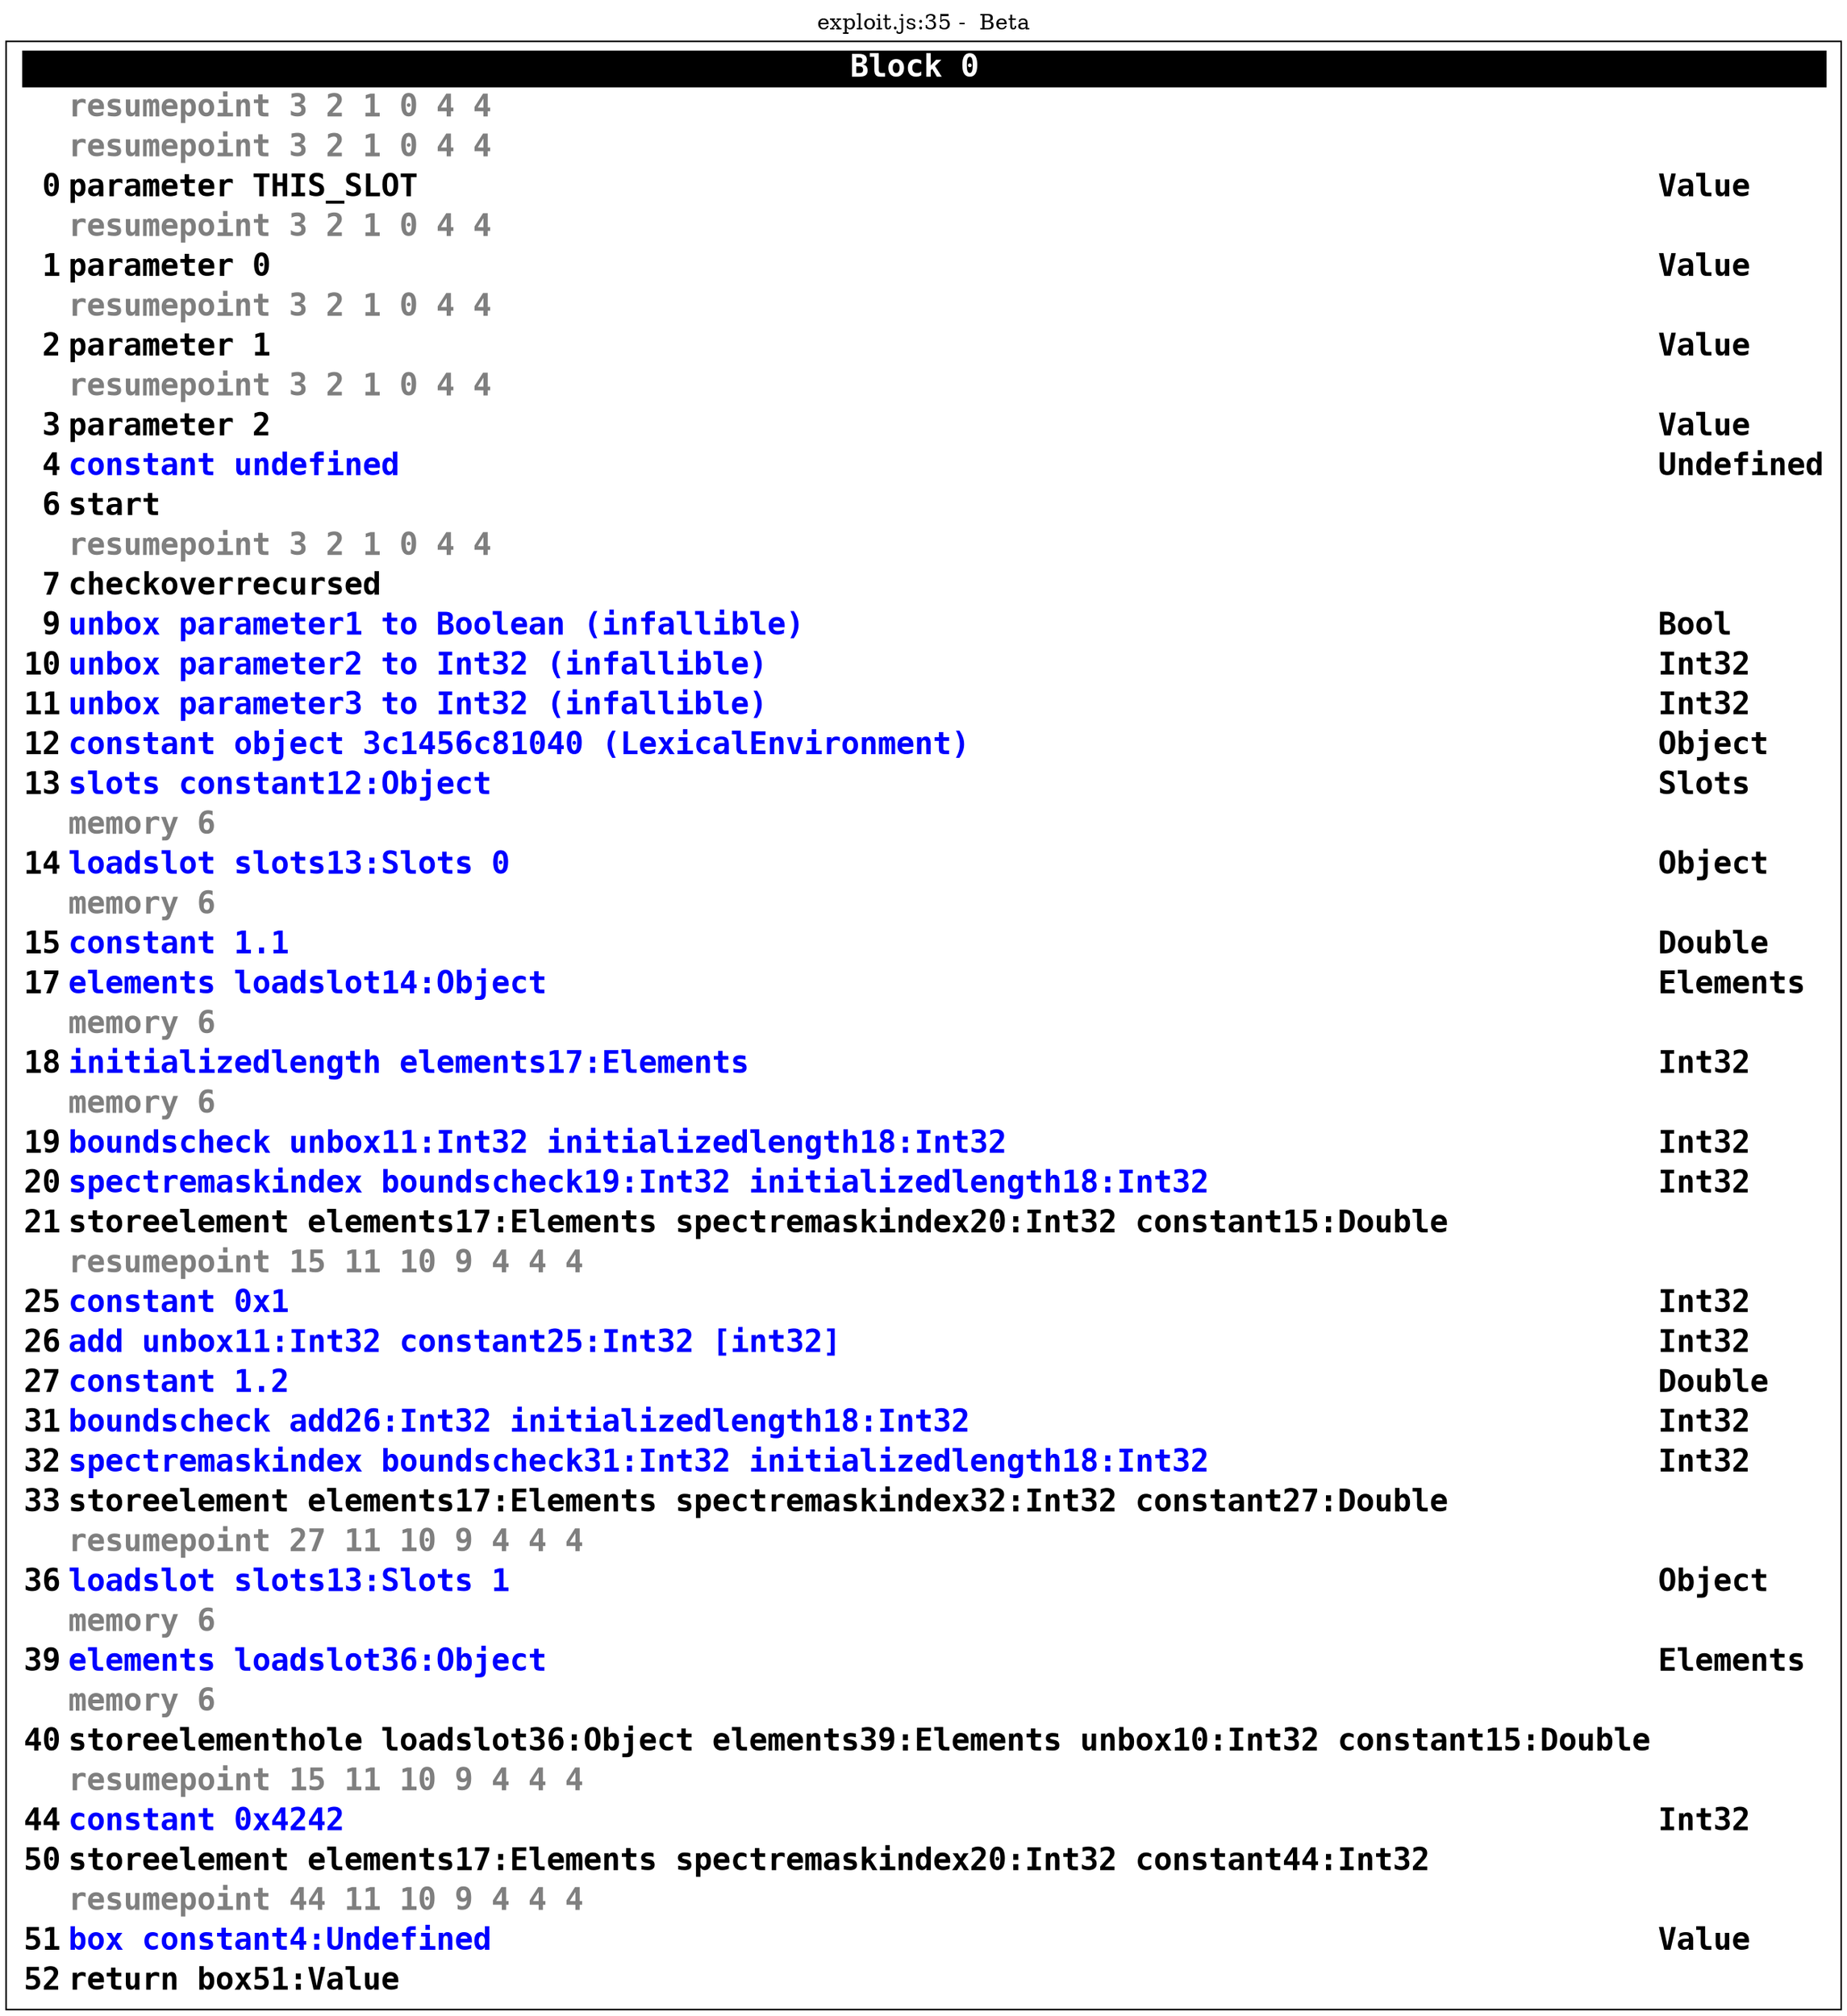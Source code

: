 digraph {
labelloc = t;
labelfontsize = 30;
label = "exploit.js:35 -  Beta";
  rankdir=TB
  splines=true

  "Block0" [ shape=box fontsize=20 fontname="Consolas Bold" label=<<table border="0" cellborder="0" cellpadding="1"><tr><td align="center" bgcolor="black" colspan="3"><font color="white">Block 0 </font></td></tr><tr><td align="left"></td><td align="left"><font color="grey50">resumepoint 3 2 1 0 4 4 </font></td><td></td></tr><tr><td align="left"></td><td align="left"><font color="grey50">resumepoint 3 2 1 0 4 4 </font></td><td></td></tr><tr><td align="right" port="i0">0</td><td align="left">parameter THIS_SLOT</td><td align="left">Value</td></tr><tr><td align="left"></td><td align="left"><font color="grey50">resumepoint 3 2 1 0 4 4 </font></td><td></td></tr><tr><td align="right" port="i1">1</td><td align="left">parameter 0</td><td align="left">Value</td></tr><tr><td align="left"></td><td align="left"><font color="grey50">resumepoint 3 2 1 0 4 4 </font></td><td></td></tr><tr><td align="right" port="i2">2</td><td align="left">parameter 1</td><td align="left">Value</td></tr><tr><td align="left"></td><td align="left"><font color="grey50">resumepoint 3 2 1 0 4 4 </font></td><td></td></tr><tr><td align="right" port="i3">3</td><td align="left">parameter 2</td><td align="left">Value</td></tr><tr><td align="right" port="i4">4</td><td align="left"><font color="blue">constant undefined</font></td><td align="left">Undefined</td></tr><tr><td align="right" port="i6">6</td><td align="left">start</td></tr><tr><td align="left"></td><td align="left"><font color="grey50">resumepoint 3 2 1 0 4 4 </font></td><td></td></tr><tr><td align="right" port="i7">7</td><td align="left">checkoverrecursed</td></tr><tr><td align="right" port="i9">9</td><td align="left"><font color="blue">unbox parameter1 to Boolean (infallible)</font></td><td align="left">Bool</td></tr><tr><td align="right" port="i10">10</td><td align="left"><font color="blue">unbox parameter2 to Int32 (infallible)</font></td><td align="left">Int32</td></tr><tr><td align="right" port="i11">11</td><td align="left"><font color="blue">unbox parameter3 to Int32 (infallible)</font></td><td align="left">Int32</td></tr><tr><td align="right" port="i12">12</td><td align="left"><font color="blue">constant object 3c1456c81040 (LexicalEnvironment)</font></td><td align="left">Object</td></tr><tr><td align="right" port="i13">13</td><td align="left"><font color="blue">slots constant12:Object</font></td><td align="left">Slots</td></tr><tr><td align="left"></td><td align="left"><font color="grey50">memory 6 </font></td><td></td></tr><tr><td align="right" port="i14">14</td><td align="left"><font color="blue">loadslot slots13:Slots 0</font></td><td align="left">Object</td></tr><tr><td align="left"></td><td align="left"><font color="grey50">memory 6 </font></td><td></td></tr><tr><td align="right" port="i15">15</td><td align="left"><font color="blue">constant 1.1</font></td><td align="left">Double</td></tr><tr><td align="right" port="i17">17</td><td align="left"><font color="blue">elements loadslot14:Object</font></td><td align="left">Elements</td></tr><tr><td align="left"></td><td align="left"><font color="grey50">memory 6 </font></td><td></td></tr><tr><td align="right" port="i18">18</td><td align="left"><font color="blue">initializedlength elements17:Elements</font></td><td align="left">Int32</td></tr><tr><td align="left"></td><td align="left"><font color="grey50">memory 6 </font></td><td></td></tr><tr><td align="right" port="i19">19</td><td align="left"><font color="blue">boundscheck unbox11:Int32 initializedlength18:Int32</font></td><td align="left">Int32</td></tr><tr><td align="right" port="i20">20</td><td align="left"><font color="blue">spectremaskindex boundscheck19:Int32 initializedlength18:Int32</font></td><td align="left">Int32</td></tr><tr><td align="right" port="i21">21</td><td align="left">storeelement elements17:Elements spectremaskindex20:Int32 constant15:Double</td></tr><tr><td align="left"></td><td align="left"><font color="grey50">resumepoint 15 11 10 9 4 4 4 </font></td><td></td></tr><tr><td align="right" port="i25">25</td><td align="left"><font color="blue">constant 0x1</font></td><td align="left">Int32</td></tr><tr><td align="right" port="i26">26</td><td align="left"><font color="blue">add unbox11:Int32 constant25:Int32 [int32]</font></td><td align="left">Int32</td></tr><tr><td align="right" port="i27">27</td><td align="left"><font color="blue">constant 1.2</font></td><td align="left">Double</td></tr><tr><td align="right" port="i31">31</td><td align="left"><font color="blue">boundscheck add26:Int32 initializedlength18:Int32</font></td><td align="left">Int32</td></tr><tr><td align="right" port="i32">32</td><td align="left"><font color="blue">spectremaskindex boundscheck31:Int32 initializedlength18:Int32</font></td><td align="left">Int32</td></tr><tr><td align="right" port="i33">33</td><td align="left">storeelement elements17:Elements spectremaskindex32:Int32 constant27:Double</td></tr><tr><td align="left"></td><td align="left"><font color="grey50">resumepoint 27 11 10 9 4 4 4 </font></td><td></td></tr><tr><td align="right" port="i36">36</td><td align="left"><font color="blue">loadslot slots13:Slots 1</font></td><td align="left">Object</td></tr><tr><td align="left"></td><td align="left"><font color="grey50">memory 6 </font></td><td></td></tr><tr><td align="right" port="i39">39</td><td align="left"><font color="blue">elements loadslot36:Object</font></td><td align="left">Elements</td></tr><tr><td align="left"></td><td align="left"><font color="grey50">memory 6 </font></td><td></td></tr><tr><td align="right" port="i40">40</td><td align="left">storeelementhole loadslot36:Object elements39:Elements unbox10:Int32 constant15:Double</td></tr><tr><td align="left"></td><td align="left"><font color="grey50">resumepoint 15 11 10 9 4 4 4 </font></td><td></td></tr><tr><td align="right" port="i44">44</td><td align="left"><font color="blue">constant 0x4242</font></td><td align="left">Int32</td></tr><tr><td align="right" port="i50">50</td><td align="left">storeelement elements17:Elements spectremaskindex20:Int32 constant44:Int32</td></tr><tr><td align="left"></td><td align="left"><font color="grey50">resumepoint 44 11 10 9 4 4 4 </font></td><td></td></tr><tr><td align="right" port="i51">51</td><td align="left"><font color="blue">box constant4:Undefined</font></td><td align="left">Value</td></tr><tr><td align="right" port="i52">52</td><td align="left">return box51:Value</td></tr></table>> ] ;

}
